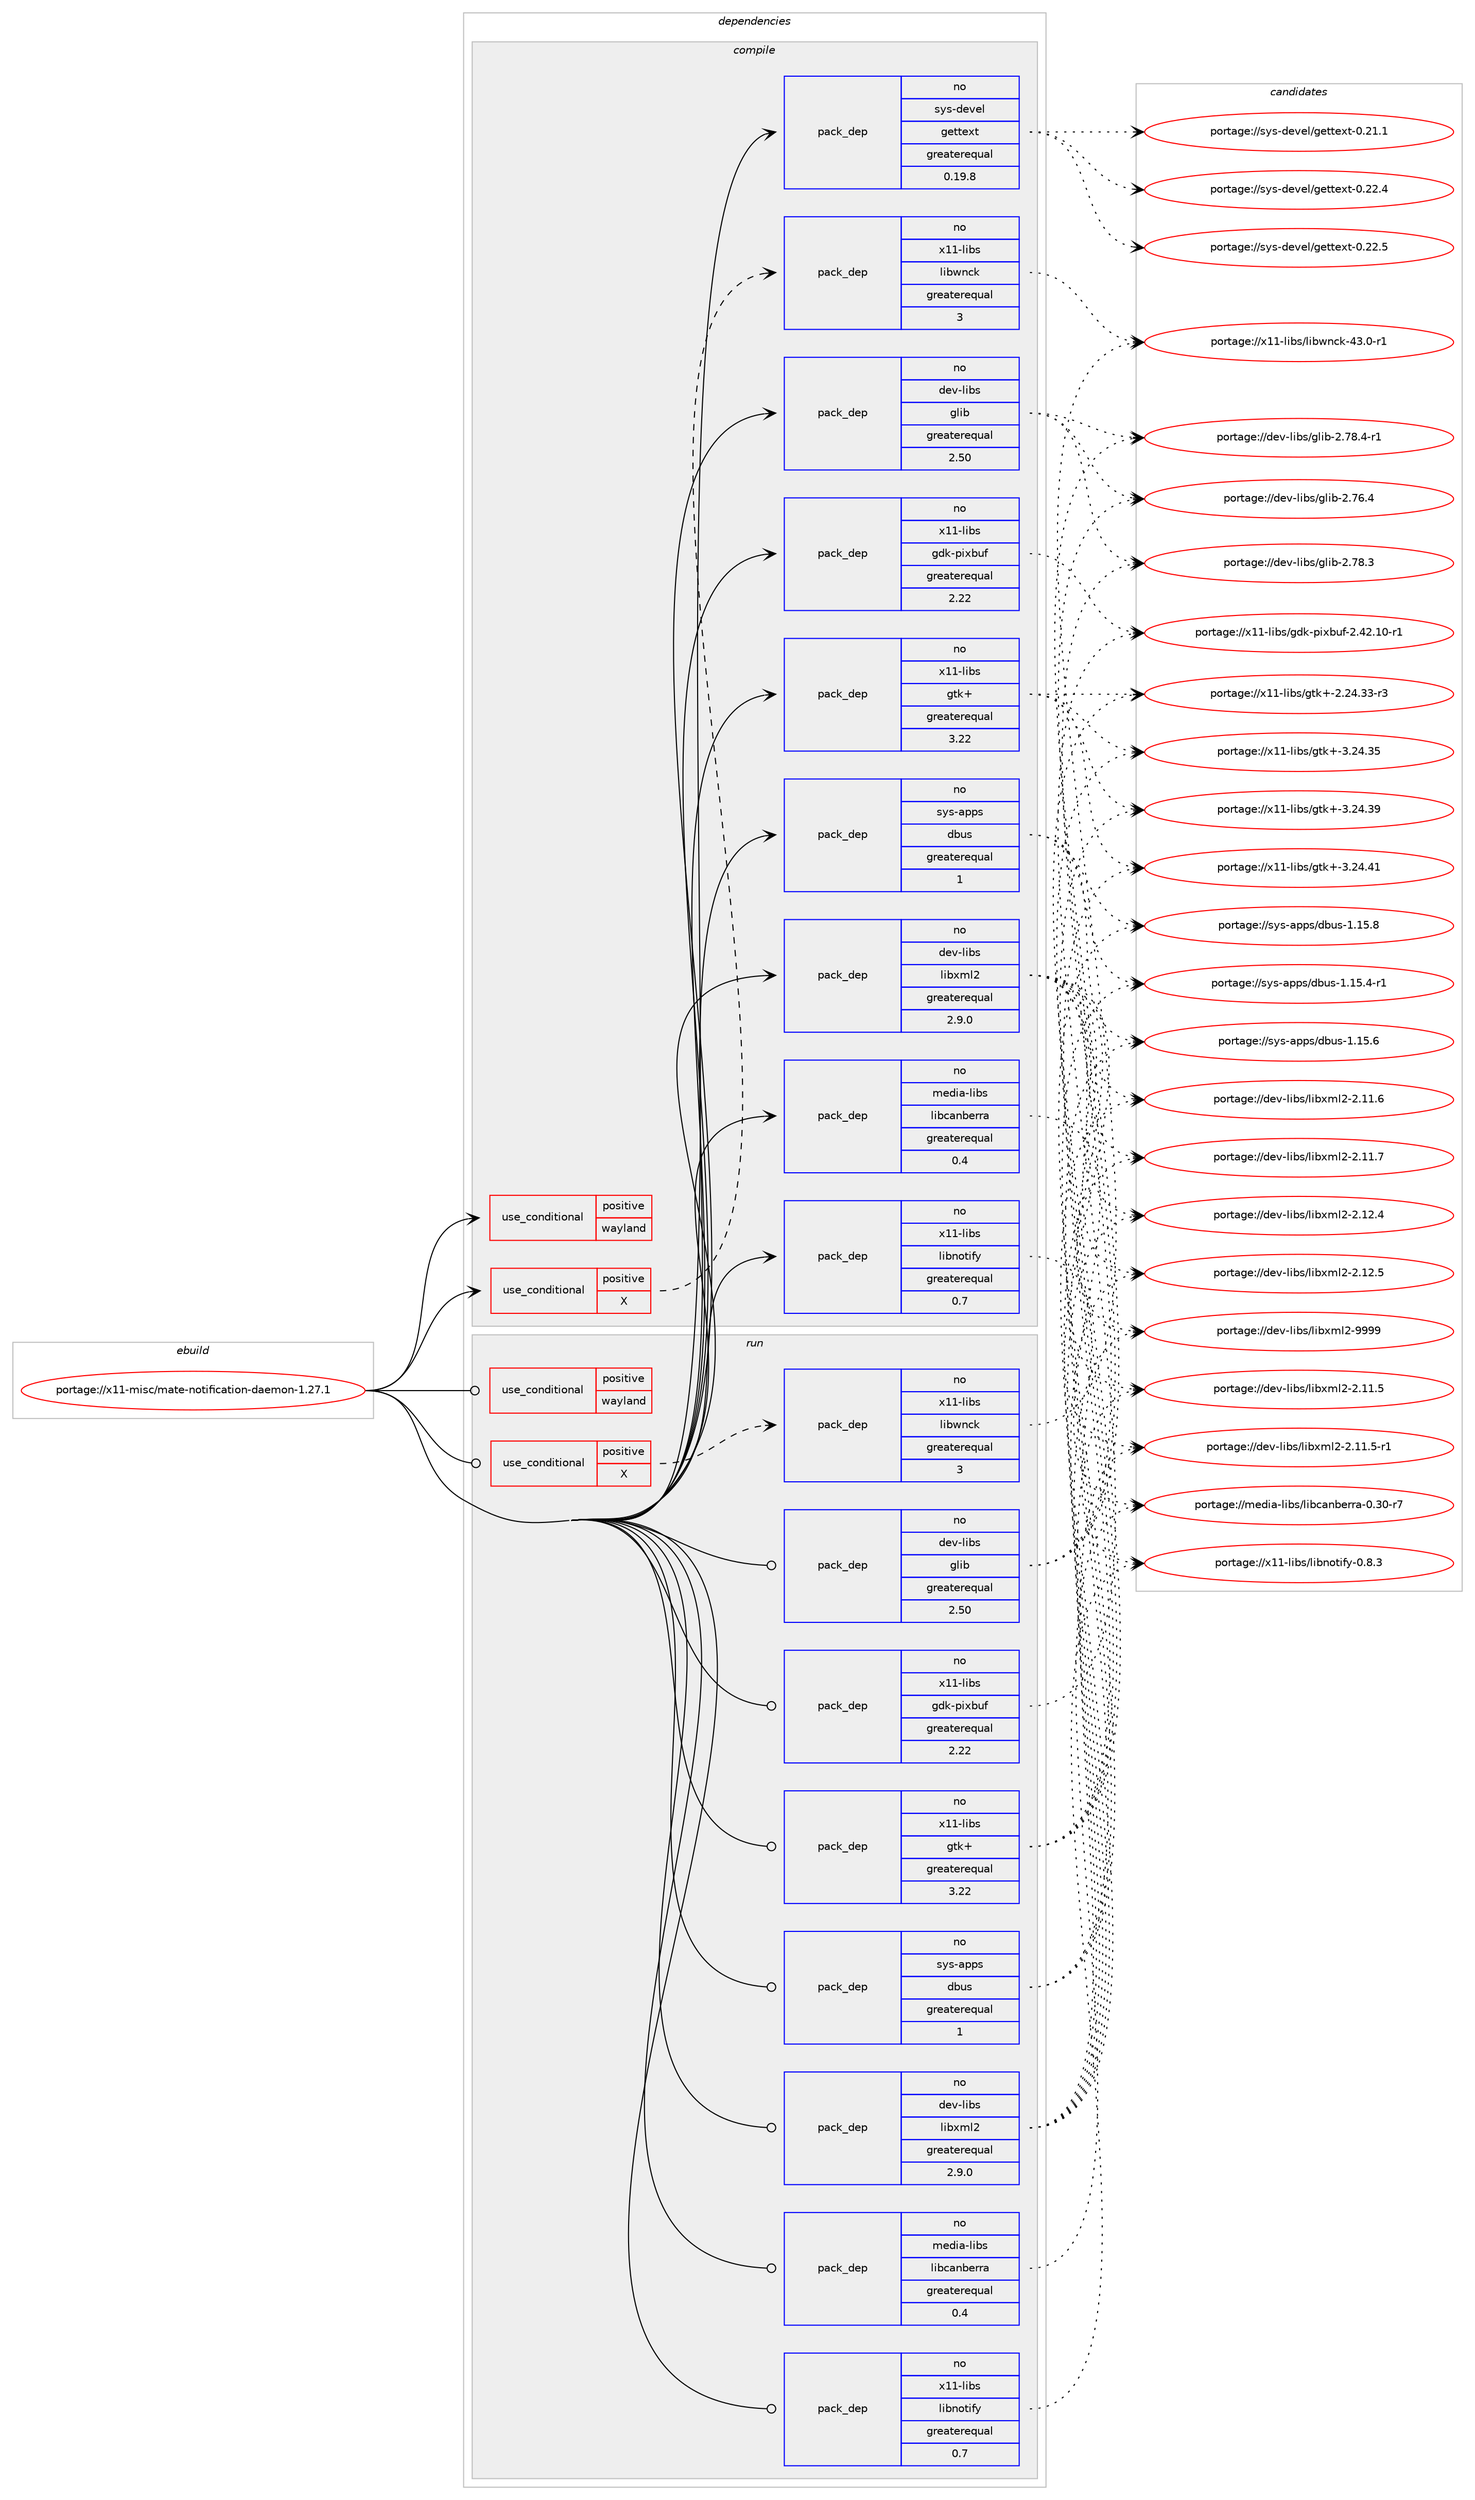 digraph prolog {

# *************
# Graph options
# *************

newrank=true;
concentrate=true;
compound=true;
graph [rankdir=LR,fontname=Helvetica,fontsize=10,ranksep=1.5];#, ranksep=2.5, nodesep=0.2];
edge  [arrowhead=vee];
node  [fontname=Helvetica,fontsize=10];

# **********
# The ebuild
# **********

subgraph cluster_leftcol {
color=gray;
rank=same;
label=<<i>ebuild</i>>;
id [label="portage://x11-misc/mate-notification-daemon-1.27.1", color=red, width=4, href="../x11-misc/mate-notification-daemon-1.27.1.svg"];
}

# ****************
# The dependencies
# ****************

subgraph cluster_midcol {
color=gray;
label=<<i>dependencies</i>>;
subgraph cluster_compile {
fillcolor="#eeeeee";
style=filled;
label=<<i>compile</i>>;
subgraph cond17280 {
dependency26241 [label=<<TABLE BORDER="0" CELLBORDER="1" CELLSPACING="0" CELLPADDING="4"><TR><TD ROWSPAN="3" CELLPADDING="10">use_conditional</TD></TR><TR><TD>positive</TD></TR><TR><TD>X</TD></TR></TABLE>>, shape=none, color=red];
# *** BEGIN UNKNOWN DEPENDENCY TYPE (TODO) ***
# dependency26241 -> package_dependency(portage://x11-misc/mate-notification-daemon-1.27.1,install,no,x11-libs,libX11,none,[,,],[],[])
# *** END UNKNOWN DEPENDENCY TYPE (TODO) ***

subgraph pack8651 {
dependency26242 [label=<<TABLE BORDER="0" CELLBORDER="1" CELLSPACING="0" CELLPADDING="4" WIDTH="220"><TR><TD ROWSPAN="6" CELLPADDING="30">pack_dep</TD></TR><TR><TD WIDTH="110">no</TD></TR><TR><TD>x11-libs</TD></TR><TR><TD>libwnck</TD></TR><TR><TD>greaterequal</TD></TR><TR><TD>3</TD></TR></TABLE>>, shape=none, color=blue];
}
dependency26241:e -> dependency26242:w [weight=20,style="dashed",arrowhead="vee"];
}
id:e -> dependency26241:w [weight=20,style="solid",arrowhead="vee"];
subgraph cond17281 {
dependency26243 [label=<<TABLE BORDER="0" CELLBORDER="1" CELLSPACING="0" CELLPADDING="4"><TR><TD ROWSPAN="3" CELLPADDING="10">use_conditional</TD></TR><TR><TD>positive</TD></TR><TR><TD>wayland</TD></TR></TABLE>>, shape=none, color=red];
# *** BEGIN UNKNOWN DEPENDENCY TYPE (TODO) ***
# dependency26243 -> package_dependency(portage://x11-misc/mate-notification-daemon-1.27.1,install,no,gui-libs,gtk-layer-shell,none,[,,],[],[])
# *** END UNKNOWN DEPENDENCY TYPE (TODO) ***

}
id:e -> dependency26243:w [weight=20,style="solid",arrowhead="vee"];
# *** BEGIN UNKNOWN DEPENDENCY TYPE (TODO) ***
# id -> package_dependency(portage://x11-misc/mate-notification-daemon-1.27.1,install,no,app-arch,xz-utils,none,[,,],[],[])
# *** END UNKNOWN DEPENDENCY TYPE (TODO) ***

# *** BEGIN UNKNOWN DEPENDENCY TYPE (TODO) ***
# id -> package_dependency(portage://x11-misc/mate-notification-daemon-1.27.1,install,no,dev-libs,atk,none,[,,],[],[])
# *** END UNKNOWN DEPENDENCY TYPE (TODO) ***

subgraph pack8652 {
dependency26244 [label=<<TABLE BORDER="0" CELLBORDER="1" CELLSPACING="0" CELLPADDING="4" WIDTH="220"><TR><TD ROWSPAN="6" CELLPADDING="30">pack_dep</TD></TR><TR><TD WIDTH="110">no</TD></TR><TR><TD>dev-libs</TD></TR><TR><TD>glib</TD></TR><TR><TD>greaterequal</TD></TR><TR><TD>2.50</TD></TR></TABLE>>, shape=none, color=blue];
}
id:e -> dependency26244:w [weight=20,style="solid",arrowhead="vee"];
subgraph pack8653 {
dependency26245 [label=<<TABLE BORDER="0" CELLBORDER="1" CELLSPACING="0" CELLPADDING="4" WIDTH="220"><TR><TD ROWSPAN="6" CELLPADDING="30">pack_dep</TD></TR><TR><TD WIDTH="110">no</TD></TR><TR><TD>dev-libs</TD></TR><TR><TD>libxml2</TD></TR><TR><TD>greaterequal</TD></TR><TR><TD>2.9.0</TD></TR></TABLE>>, shape=none, color=blue];
}
id:e -> dependency26245:w [weight=20,style="solid",arrowhead="vee"];
# *** BEGIN UNKNOWN DEPENDENCY TYPE (TODO) ***
# id -> package_dependency(portage://x11-misc/mate-notification-daemon-1.27.1,install,no,dev-util,gdbus-codegen,none,[,,],[],[])
# *** END UNKNOWN DEPENDENCY TYPE (TODO) ***

# *** BEGIN UNKNOWN DEPENDENCY TYPE (TODO) ***
# id -> package_dependency(portage://x11-misc/mate-notification-daemon-1.27.1,install,no,mate-base,mate-panel,none,[,,],[],[])
# *** END UNKNOWN DEPENDENCY TYPE (TODO) ***

subgraph pack8654 {
dependency26246 [label=<<TABLE BORDER="0" CELLBORDER="1" CELLSPACING="0" CELLPADDING="4" WIDTH="220"><TR><TD ROWSPAN="6" CELLPADDING="30">pack_dep</TD></TR><TR><TD WIDTH="110">no</TD></TR><TR><TD>media-libs</TD></TR><TR><TD>libcanberra</TD></TR><TR><TD>greaterequal</TD></TR><TR><TD>0.4</TD></TR></TABLE>>, shape=none, color=blue];
}
id:e -> dependency26246:w [weight=20,style="solid",arrowhead="vee"];
subgraph pack8655 {
dependency26247 [label=<<TABLE BORDER="0" CELLBORDER="1" CELLSPACING="0" CELLPADDING="4" WIDTH="220"><TR><TD ROWSPAN="6" CELLPADDING="30">pack_dep</TD></TR><TR><TD WIDTH="110">no</TD></TR><TR><TD>sys-apps</TD></TR><TR><TD>dbus</TD></TR><TR><TD>greaterequal</TD></TR><TR><TD>1</TD></TR></TABLE>>, shape=none, color=blue];
}
id:e -> dependency26247:w [weight=20,style="solid",arrowhead="vee"];
subgraph pack8656 {
dependency26248 [label=<<TABLE BORDER="0" CELLBORDER="1" CELLSPACING="0" CELLPADDING="4" WIDTH="220"><TR><TD ROWSPAN="6" CELLPADDING="30">pack_dep</TD></TR><TR><TD WIDTH="110">no</TD></TR><TR><TD>sys-devel</TD></TR><TR><TD>gettext</TD></TR><TR><TD>greaterequal</TD></TR><TR><TD>0.19.8</TD></TR></TABLE>>, shape=none, color=blue];
}
id:e -> dependency26248:w [weight=20,style="solid",arrowhead="vee"];
# *** BEGIN UNKNOWN DEPENDENCY TYPE (TODO) ***
# id -> package_dependency(portage://x11-misc/mate-notification-daemon-1.27.1,install,no,virtual,pkgconfig,none,[,,],[],[])
# *** END UNKNOWN DEPENDENCY TYPE (TODO) ***

# *** BEGIN UNKNOWN DEPENDENCY TYPE (TODO) ***
# id -> package_dependency(portage://x11-misc/mate-notification-daemon-1.27.1,install,no,x11-libs,cairo,none,[,,],[],[])
# *** END UNKNOWN DEPENDENCY TYPE (TODO) ***

subgraph pack8657 {
dependency26249 [label=<<TABLE BORDER="0" CELLBORDER="1" CELLSPACING="0" CELLPADDING="4" WIDTH="220"><TR><TD ROWSPAN="6" CELLPADDING="30">pack_dep</TD></TR><TR><TD WIDTH="110">no</TD></TR><TR><TD>x11-libs</TD></TR><TR><TD>gdk-pixbuf</TD></TR><TR><TD>greaterequal</TD></TR><TR><TD>2.22</TD></TR></TABLE>>, shape=none, color=blue];
}
id:e -> dependency26249:w [weight=20,style="solid",arrowhead="vee"];
subgraph pack8658 {
dependency26250 [label=<<TABLE BORDER="0" CELLBORDER="1" CELLSPACING="0" CELLPADDING="4" WIDTH="220"><TR><TD ROWSPAN="6" CELLPADDING="30">pack_dep</TD></TR><TR><TD WIDTH="110">no</TD></TR><TR><TD>x11-libs</TD></TR><TR><TD>gtk+</TD></TR><TR><TD>greaterequal</TD></TR><TR><TD>3.22</TD></TR></TABLE>>, shape=none, color=blue];
}
id:e -> dependency26250:w [weight=20,style="solid",arrowhead="vee"];
subgraph pack8659 {
dependency26251 [label=<<TABLE BORDER="0" CELLBORDER="1" CELLSPACING="0" CELLPADDING="4" WIDTH="220"><TR><TD ROWSPAN="6" CELLPADDING="30">pack_dep</TD></TR><TR><TD WIDTH="110">no</TD></TR><TR><TD>x11-libs</TD></TR><TR><TD>libnotify</TD></TR><TR><TD>greaterequal</TD></TR><TR><TD>0.7</TD></TR></TABLE>>, shape=none, color=blue];
}
id:e -> dependency26251:w [weight=20,style="solid",arrowhead="vee"];
}
subgraph cluster_compileandrun {
fillcolor="#eeeeee";
style=filled;
label=<<i>compile and run</i>>;
}
subgraph cluster_run {
fillcolor="#eeeeee";
style=filled;
label=<<i>run</i>>;
subgraph cond17282 {
dependency26252 [label=<<TABLE BORDER="0" CELLBORDER="1" CELLSPACING="0" CELLPADDING="4"><TR><TD ROWSPAN="3" CELLPADDING="10">use_conditional</TD></TR><TR><TD>positive</TD></TR><TR><TD>X</TD></TR></TABLE>>, shape=none, color=red];
# *** BEGIN UNKNOWN DEPENDENCY TYPE (TODO) ***
# dependency26252 -> package_dependency(portage://x11-misc/mate-notification-daemon-1.27.1,run,no,x11-libs,libX11,none,[,,],[],[])
# *** END UNKNOWN DEPENDENCY TYPE (TODO) ***

subgraph pack8660 {
dependency26253 [label=<<TABLE BORDER="0" CELLBORDER="1" CELLSPACING="0" CELLPADDING="4" WIDTH="220"><TR><TD ROWSPAN="6" CELLPADDING="30">pack_dep</TD></TR><TR><TD WIDTH="110">no</TD></TR><TR><TD>x11-libs</TD></TR><TR><TD>libwnck</TD></TR><TR><TD>greaterequal</TD></TR><TR><TD>3</TD></TR></TABLE>>, shape=none, color=blue];
}
dependency26252:e -> dependency26253:w [weight=20,style="dashed",arrowhead="vee"];
}
id:e -> dependency26252:w [weight=20,style="solid",arrowhead="odot"];
subgraph cond17283 {
dependency26254 [label=<<TABLE BORDER="0" CELLBORDER="1" CELLSPACING="0" CELLPADDING="4"><TR><TD ROWSPAN="3" CELLPADDING="10">use_conditional</TD></TR><TR><TD>positive</TD></TR><TR><TD>wayland</TD></TR></TABLE>>, shape=none, color=red];
# *** BEGIN UNKNOWN DEPENDENCY TYPE (TODO) ***
# dependency26254 -> package_dependency(portage://x11-misc/mate-notification-daemon-1.27.1,run,no,gui-libs,gtk-layer-shell,none,[,,],[],[])
# *** END UNKNOWN DEPENDENCY TYPE (TODO) ***

}
id:e -> dependency26254:w [weight=20,style="solid",arrowhead="odot"];
# *** BEGIN UNKNOWN DEPENDENCY TYPE (TODO) ***
# id -> package_dependency(portage://x11-misc/mate-notification-daemon-1.27.1,run,no,dev-libs,atk,none,[,,],[],[])
# *** END UNKNOWN DEPENDENCY TYPE (TODO) ***

subgraph pack8661 {
dependency26255 [label=<<TABLE BORDER="0" CELLBORDER="1" CELLSPACING="0" CELLPADDING="4" WIDTH="220"><TR><TD ROWSPAN="6" CELLPADDING="30">pack_dep</TD></TR><TR><TD WIDTH="110">no</TD></TR><TR><TD>dev-libs</TD></TR><TR><TD>glib</TD></TR><TR><TD>greaterequal</TD></TR><TR><TD>2.50</TD></TR></TABLE>>, shape=none, color=blue];
}
id:e -> dependency26255:w [weight=20,style="solid",arrowhead="odot"];
subgraph pack8662 {
dependency26256 [label=<<TABLE BORDER="0" CELLBORDER="1" CELLSPACING="0" CELLPADDING="4" WIDTH="220"><TR><TD ROWSPAN="6" CELLPADDING="30">pack_dep</TD></TR><TR><TD WIDTH="110">no</TD></TR><TR><TD>dev-libs</TD></TR><TR><TD>libxml2</TD></TR><TR><TD>greaterequal</TD></TR><TR><TD>2.9.0</TD></TR></TABLE>>, shape=none, color=blue];
}
id:e -> dependency26256:w [weight=20,style="solid",arrowhead="odot"];
subgraph pack8663 {
dependency26257 [label=<<TABLE BORDER="0" CELLBORDER="1" CELLSPACING="0" CELLPADDING="4" WIDTH="220"><TR><TD ROWSPAN="6" CELLPADDING="30">pack_dep</TD></TR><TR><TD WIDTH="110">no</TD></TR><TR><TD>media-libs</TD></TR><TR><TD>libcanberra</TD></TR><TR><TD>greaterequal</TD></TR><TR><TD>0.4</TD></TR></TABLE>>, shape=none, color=blue];
}
id:e -> dependency26257:w [weight=20,style="solid",arrowhead="odot"];
subgraph pack8664 {
dependency26258 [label=<<TABLE BORDER="0" CELLBORDER="1" CELLSPACING="0" CELLPADDING="4" WIDTH="220"><TR><TD ROWSPAN="6" CELLPADDING="30">pack_dep</TD></TR><TR><TD WIDTH="110">no</TD></TR><TR><TD>sys-apps</TD></TR><TR><TD>dbus</TD></TR><TR><TD>greaterequal</TD></TR><TR><TD>1</TD></TR></TABLE>>, shape=none, color=blue];
}
id:e -> dependency26258:w [weight=20,style="solid",arrowhead="odot"];
# *** BEGIN UNKNOWN DEPENDENCY TYPE (TODO) ***
# id -> package_dependency(portage://x11-misc/mate-notification-daemon-1.27.1,run,no,x11-libs,cairo,none,[,,],[],[])
# *** END UNKNOWN DEPENDENCY TYPE (TODO) ***

subgraph pack8665 {
dependency26259 [label=<<TABLE BORDER="0" CELLBORDER="1" CELLSPACING="0" CELLPADDING="4" WIDTH="220"><TR><TD ROWSPAN="6" CELLPADDING="30">pack_dep</TD></TR><TR><TD WIDTH="110">no</TD></TR><TR><TD>x11-libs</TD></TR><TR><TD>gdk-pixbuf</TD></TR><TR><TD>greaterequal</TD></TR><TR><TD>2.22</TD></TR></TABLE>>, shape=none, color=blue];
}
id:e -> dependency26259:w [weight=20,style="solid",arrowhead="odot"];
subgraph pack8666 {
dependency26260 [label=<<TABLE BORDER="0" CELLBORDER="1" CELLSPACING="0" CELLPADDING="4" WIDTH="220"><TR><TD ROWSPAN="6" CELLPADDING="30">pack_dep</TD></TR><TR><TD WIDTH="110">no</TD></TR><TR><TD>x11-libs</TD></TR><TR><TD>gtk+</TD></TR><TR><TD>greaterequal</TD></TR><TR><TD>3.22</TD></TR></TABLE>>, shape=none, color=blue];
}
id:e -> dependency26260:w [weight=20,style="solid",arrowhead="odot"];
subgraph pack8667 {
dependency26261 [label=<<TABLE BORDER="0" CELLBORDER="1" CELLSPACING="0" CELLPADDING="4" WIDTH="220"><TR><TD ROWSPAN="6" CELLPADDING="30">pack_dep</TD></TR><TR><TD WIDTH="110">no</TD></TR><TR><TD>x11-libs</TD></TR><TR><TD>libnotify</TD></TR><TR><TD>greaterequal</TD></TR><TR><TD>0.7</TD></TR></TABLE>>, shape=none, color=blue];
}
id:e -> dependency26261:w [weight=20,style="solid",arrowhead="odot"];
# *** BEGIN UNKNOWN DEPENDENCY TYPE (TODO) ***
# id -> package_dependency(portage://x11-misc/mate-notification-daemon-1.27.1,run,weak,x11-misc,notification-daemon,none,[,,],[],[])
# *** END UNKNOWN DEPENDENCY TYPE (TODO) ***

# *** BEGIN UNKNOWN DEPENDENCY TYPE (TODO) ***
# id -> package_dependency(portage://x11-misc/mate-notification-daemon-1.27.1,run,weak,x11-misc,notify-osd,none,[,,],[],[])
# *** END UNKNOWN DEPENDENCY TYPE (TODO) ***

# *** BEGIN UNKNOWN DEPENDENCY TYPE (TODO) ***
# id -> package_dependency(portage://x11-misc/mate-notification-daemon-1.27.1,run,weak,x11-misc,qtnotifydaemon,none,[,,],[],[])
# *** END UNKNOWN DEPENDENCY TYPE (TODO) ***

}
}

# **************
# The candidates
# **************

subgraph cluster_choices {
rank=same;
color=gray;
label=<<i>candidates</i>>;

subgraph choice8651 {
color=black;
nodesep=1;
choice1204949451081059811547108105981191109910745525146484511449 [label="portage://x11-libs/libwnck-43.0-r1", color=red, width=4,href="../x11-libs/libwnck-43.0-r1.svg"];
dependency26242:e -> choice1204949451081059811547108105981191109910745525146484511449:w [style=dotted,weight="100"];
}
subgraph choice8652 {
color=black;
nodesep=1;
choice1001011184510810598115471031081059845504655544652 [label="portage://dev-libs/glib-2.76.4", color=red, width=4,href="../dev-libs/glib-2.76.4.svg"];
choice1001011184510810598115471031081059845504655564651 [label="portage://dev-libs/glib-2.78.3", color=red, width=4,href="../dev-libs/glib-2.78.3.svg"];
choice10010111845108105981154710310810598455046555646524511449 [label="portage://dev-libs/glib-2.78.4-r1", color=red, width=4,href="../dev-libs/glib-2.78.4-r1.svg"];
dependency26244:e -> choice1001011184510810598115471031081059845504655544652:w [style=dotted,weight="100"];
dependency26244:e -> choice1001011184510810598115471031081059845504655564651:w [style=dotted,weight="100"];
dependency26244:e -> choice10010111845108105981154710310810598455046555646524511449:w [style=dotted,weight="100"];
}
subgraph choice8653 {
color=black;
nodesep=1;
choice100101118451081059811547108105981201091085045504649494653 [label="portage://dev-libs/libxml2-2.11.5", color=red, width=4,href="../dev-libs/libxml2-2.11.5.svg"];
choice1001011184510810598115471081059812010910850455046494946534511449 [label="portage://dev-libs/libxml2-2.11.5-r1", color=red, width=4,href="../dev-libs/libxml2-2.11.5-r1.svg"];
choice100101118451081059811547108105981201091085045504649494654 [label="portage://dev-libs/libxml2-2.11.6", color=red, width=4,href="../dev-libs/libxml2-2.11.6.svg"];
choice100101118451081059811547108105981201091085045504649494655 [label="portage://dev-libs/libxml2-2.11.7", color=red, width=4,href="../dev-libs/libxml2-2.11.7.svg"];
choice100101118451081059811547108105981201091085045504649504652 [label="portage://dev-libs/libxml2-2.12.4", color=red, width=4,href="../dev-libs/libxml2-2.12.4.svg"];
choice100101118451081059811547108105981201091085045504649504653 [label="portage://dev-libs/libxml2-2.12.5", color=red, width=4,href="../dev-libs/libxml2-2.12.5.svg"];
choice10010111845108105981154710810598120109108504557575757 [label="portage://dev-libs/libxml2-9999", color=red, width=4,href="../dev-libs/libxml2-9999.svg"];
dependency26245:e -> choice100101118451081059811547108105981201091085045504649494653:w [style=dotted,weight="100"];
dependency26245:e -> choice1001011184510810598115471081059812010910850455046494946534511449:w [style=dotted,weight="100"];
dependency26245:e -> choice100101118451081059811547108105981201091085045504649494654:w [style=dotted,weight="100"];
dependency26245:e -> choice100101118451081059811547108105981201091085045504649494655:w [style=dotted,weight="100"];
dependency26245:e -> choice100101118451081059811547108105981201091085045504649504652:w [style=dotted,weight="100"];
dependency26245:e -> choice100101118451081059811547108105981201091085045504649504653:w [style=dotted,weight="100"];
dependency26245:e -> choice10010111845108105981154710810598120109108504557575757:w [style=dotted,weight="100"];
}
subgraph choice8654 {
color=black;
nodesep=1;
choice10910110010597451081059811547108105989997110981011141149745484651484511455 [label="portage://media-libs/libcanberra-0.30-r7", color=red, width=4,href="../media-libs/libcanberra-0.30-r7.svg"];
dependency26246:e -> choice10910110010597451081059811547108105989997110981011141149745484651484511455:w [style=dotted,weight="100"];
}
subgraph choice8655 {
color=black;
nodesep=1;
choice11512111545971121121154710098117115454946495346524511449 [label="portage://sys-apps/dbus-1.15.4-r1", color=red, width=4,href="../sys-apps/dbus-1.15.4-r1.svg"];
choice1151211154597112112115471009811711545494649534654 [label="portage://sys-apps/dbus-1.15.6", color=red, width=4,href="../sys-apps/dbus-1.15.6.svg"];
choice1151211154597112112115471009811711545494649534656 [label="portage://sys-apps/dbus-1.15.8", color=red, width=4,href="../sys-apps/dbus-1.15.8.svg"];
dependency26247:e -> choice11512111545971121121154710098117115454946495346524511449:w [style=dotted,weight="100"];
dependency26247:e -> choice1151211154597112112115471009811711545494649534654:w [style=dotted,weight="100"];
dependency26247:e -> choice1151211154597112112115471009811711545494649534656:w [style=dotted,weight="100"];
}
subgraph choice8656 {
color=black;
nodesep=1;
choice115121115451001011181011084710310111611610112011645484650494649 [label="portage://sys-devel/gettext-0.21.1", color=red, width=4,href="../sys-devel/gettext-0.21.1.svg"];
choice115121115451001011181011084710310111611610112011645484650504652 [label="portage://sys-devel/gettext-0.22.4", color=red, width=4,href="../sys-devel/gettext-0.22.4.svg"];
choice115121115451001011181011084710310111611610112011645484650504653 [label="portage://sys-devel/gettext-0.22.5", color=red, width=4,href="../sys-devel/gettext-0.22.5.svg"];
dependency26248:e -> choice115121115451001011181011084710310111611610112011645484650494649:w [style=dotted,weight="100"];
dependency26248:e -> choice115121115451001011181011084710310111611610112011645484650504652:w [style=dotted,weight="100"];
dependency26248:e -> choice115121115451001011181011084710310111611610112011645484650504653:w [style=dotted,weight="100"];
}
subgraph choice8657 {
color=black;
nodesep=1;
choice1204949451081059811547103100107451121051209811710245504652504649484511449 [label="portage://x11-libs/gdk-pixbuf-2.42.10-r1", color=red, width=4,href="../x11-libs/gdk-pixbuf-2.42.10-r1.svg"];
dependency26249:e -> choice1204949451081059811547103100107451121051209811710245504652504649484511449:w [style=dotted,weight="100"];
}
subgraph choice8658 {
color=black;
nodesep=1;
choice12049494510810598115471031161074345504650524651514511451 [label="portage://x11-libs/gtk+-2.24.33-r3", color=red, width=4,href="../x11-libs/gtk+-2.24.33-r3.svg"];
choice1204949451081059811547103116107434551465052465153 [label="portage://x11-libs/gtk+-3.24.35", color=red, width=4,href="../x11-libs/gtk+-3.24.35.svg"];
choice1204949451081059811547103116107434551465052465157 [label="portage://x11-libs/gtk+-3.24.39", color=red, width=4,href="../x11-libs/gtk+-3.24.39.svg"];
choice1204949451081059811547103116107434551465052465249 [label="portage://x11-libs/gtk+-3.24.41", color=red, width=4,href="../x11-libs/gtk+-3.24.41.svg"];
dependency26250:e -> choice12049494510810598115471031161074345504650524651514511451:w [style=dotted,weight="100"];
dependency26250:e -> choice1204949451081059811547103116107434551465052465153:w [style=dotted,weight="100"];
dependency26250:e -> choice1204949451081059811547103116107434551465052465157:w [style=dotted,weight="100"];
dependency26250:e -> choice1204949451081059811547103116107434551465052465249:w [style=dotted,weight="100"];
}
subgraph choice8659 {
color=black;
nodesep=1;
choice120494945108105981154710810598110111116105102121454846564651 [label="portage://x11-libs/libnotify-0.8.3", color=red, width=4,href="../x11-libs/libnotify-0.8.3.svg"];
dependency26251:e -> choice120494945108105981154710810598110111116105102121454846564651:w [style=dotted,weight="100"];
}
subgraph choice8660 {
color=black;
nodesep=1;
choice1204949451081059811547108105981191109910745525146484511449 [label="portage://x11-libs/libwnck-43.0-r1", color=red, width=4,href="../x11-libs/libwnck-43.0-r1.svg"];
dependency26253:e -> choice1204949451081059811547108105981191109910745525146484511449:w [style=dotted,weight="100"];
}
subgraph choice8661 {
color=black;
nodesep=1;
choice1001011184510810598115471031081059845504655544652 [label="portage://dev-libs/glib-2.76.4", color=red, width=4,href="../dev-libs/glib-2.76.4.svg"];
choice1001011184510810598115471031081059845504655564651 [label="portage://dev-libs/glib-2.78.3", color=red, width=4,href="../dev-libs/glib-2.78.3.svg"];
choice10010111845108105981154710310810598455046555646524511449 [label="portage://dev-libs/glib-2.78.4-r1", color=red, width=4,href="../dev-libs/glib-2.78.4-r1.svg"];
dependency26255:e -> choice1001011184510810598115471031081059845504655544652:w [style=dotted,weight="100"];
dependency26255:e -> choice1001011184510810598115471031081059845504655564651:w [style=dotted,weight="100"];
dependency26255:e -> choice10010111845108105981154710310810598455046555646524511449:w [style=dotted,weight="100"];
}
subgraph choice8662 {
color=black;
nodesep=1;
choice100101118451081059811547108105981201091085045504649494653 [label="portage://dev-libs/libxml2-2.11.5", color=red, width=4,href="../dev-libs/libxml2-2.11.5.svg"];
choice1001011184510810598115471081059812010910850455046494946534511449 [label="portage://dev-libs/libxml2-2.11.5-r1", color=red, width=4,href="../dev-libs/libxml2-2.11.5-r1.svg"];
choice100101118451081059811547108105981201091085045504649494654 [label="portage://dev-libs/libxml2-2.11.6", color=red, width=4,href="../dev-libs/libxml2-2.11.6.svg"];
choice100101118451081059811547108105981201091085045504649494655 [label="portage://dev-libs/libxml2-2.11.7", color=red, width=4,href="../dev-libs/libxml2-2.11.7.svg"];
choice100101118451081059811547108105981201091085045504649504652 [label="portage://dev-libs/libxml2-2.12.4", color=red, width=4,href="../dev-libs/libxml2-2.12.4.svg"];
choice100101118451081059811547108105981201091085045504649504653 [label="portage://dev-libs/libxml2-2.12.5", color=red, width=4,href="../dev-libs/libxml2-2.12.5.svg"];
choice10010111845108105981154710810598120109108504557575757 [label="portage://dev-libs/libxml2-9999", color=red, width=4,href="../dev-libs/libxml2-9999.svg"];
dependency26256:e -> choice100101118451081059811547108105981201091085045504649494653:w [style=dotted,weight="100"];
dependency26256:e -> choice1001011184510810598115471081059812010910850455046494946534511449:w [style=dotted,weight="100"];
dependency26256:e -> choice100101118451081059811547108105981201091085045504649494654:w [style=dotted,weight="100"];
dependency26256:e -> choice100101118451081059811547108105981201091085045504649494655:w [style=dotted,weight="100"];
dependency26256:e -> choice100101118451081059811547108105981201091085045504649504652:w [style=dotted,weight="100"];
dependency26256:e -> choice100101118451081059811547108105981201091085045504649504653:w [style=dotted,weight="100"];
dependency26256:e -> choice10010111845108105981154710810598120109108504557575757:w [style=dotted,weight="100"];
}
subgraph choice8663 {
color=black;
nodesep=1;
choice10910110010597451081059811547108105989997110981011141149745484651484511455 [label="portage://media-libs/libcanberra-0.30-r7", color=red, width=4,href="../media-libs/libcanberra-0.30-r7.svg"];
dependency26257:e -> choice10910110010597451081059811547108105989997110981011141149745484651484511455:w [style=dotted,weight="100"];
}
subgraph choice8664 {
color=black;
nodesep=1;
choice11512111545971121121154710098117115454946495346524511449 [label="portage://sys-apps/dbus-1.15.4-r1", color=red, width=4,href="../sys-apps/dbus-1.15.4-r1.svg"];
choice1151211154597112112115471009811711545494649534654 [label="portage://sys-apps/dbus-1.15.6", color=red, width=4,href="../sys-apps/dbus-1.15.6.svg"];
choice1151211154597112112115471009811711545494649534656 [label="portage://sys-apps/dbus-1.15.8", color=red, width=4,href="../sys-apps/dbus-1.15.8.svg"];
dependency26258:e -> choice11512111545971121121154710098117115454946495346524511449:w [style=dotted,weight="100"];
dependency26258:e -> choice1151211154597112112115471009811711545494649534654:w [style=dotted,weight="100"];
dependency26258:e -> choice1151211154597112112115471009811711545494649534656:w [style=dotted,weight="100"];
}
subgraph choice8665 {
color=black;
nodesep=1;
choice1204949451081059811547103100107451121051209811710245504652504649484511449 [label="portage://x11-libs/gdk-pixbuf-2.42.10-r1", color=red, width=4,href="../x11-libs/gdk-pixbuf-2.42.10-r1.svg"];
dependency26259:e -> choice1204949451081059811547103100107451121051209811710245504652504649484511449:w [style=dotted,weight="100"];
}
subgraph choice8666 {
color=black;
nodesep=1;
choice12049494510810598115471031161074345504650524651514511451 [label="portage://x11-libs/gtk+-2.24.33-r3", color=red, width=4,href="../x11-libs/gtk+-2.24.33-r3.svg"];
choice1204949451081059811547103116107434551465052465153 [label="portage://x11-libs/gtk+-3.24.35", color=red, width=4,href="../x11-libs/gtk+-3.24.35.svg"];
choice1204949451081059811547103116107434551465052465157 [label="portage://x11-libs/gtk+-3.24.39", color=red, width=4,href="../x11-libs/gtk+-3.24.39.svg"];
choice1204949451081059811547103116107434551465052465249 [label="portage://x11-libs/gtk+-3.24.41", color=red, width=4,href="../x11-libs/gtk+-3.24.41.svg"];
dependency26260:e -> choice12049494510810598115471031161074345504650524651514511451:w [style=dotted,weight="100"];
dependency26260:e -> choice1204949451081059811547103116107434551465052465153:w [style=dotted,weight="100"];
dependency26260:e -> choice1204949451081059811547103116107434551465052465157:w [style=dotted,weight="100"];
dependency26260:e -> choice1204949451081059811547103116107434551465052465249:w [style=dotted,weight="100"];
}
subgraph choice8667 {
color=black;
nodesep=1;
choice120494945108105981154710810598110111116105102121454846564651 [label="portage://x11-libs/libnotify-0.8.3", color=red, width=4,href="../x11-libs/libnotify-0.8.3.svg"];
dependency26261:e -> choice120494945108105981154710810598110111116105102121454846564651:w [style=dotted,weight="100"];
}
}

}
